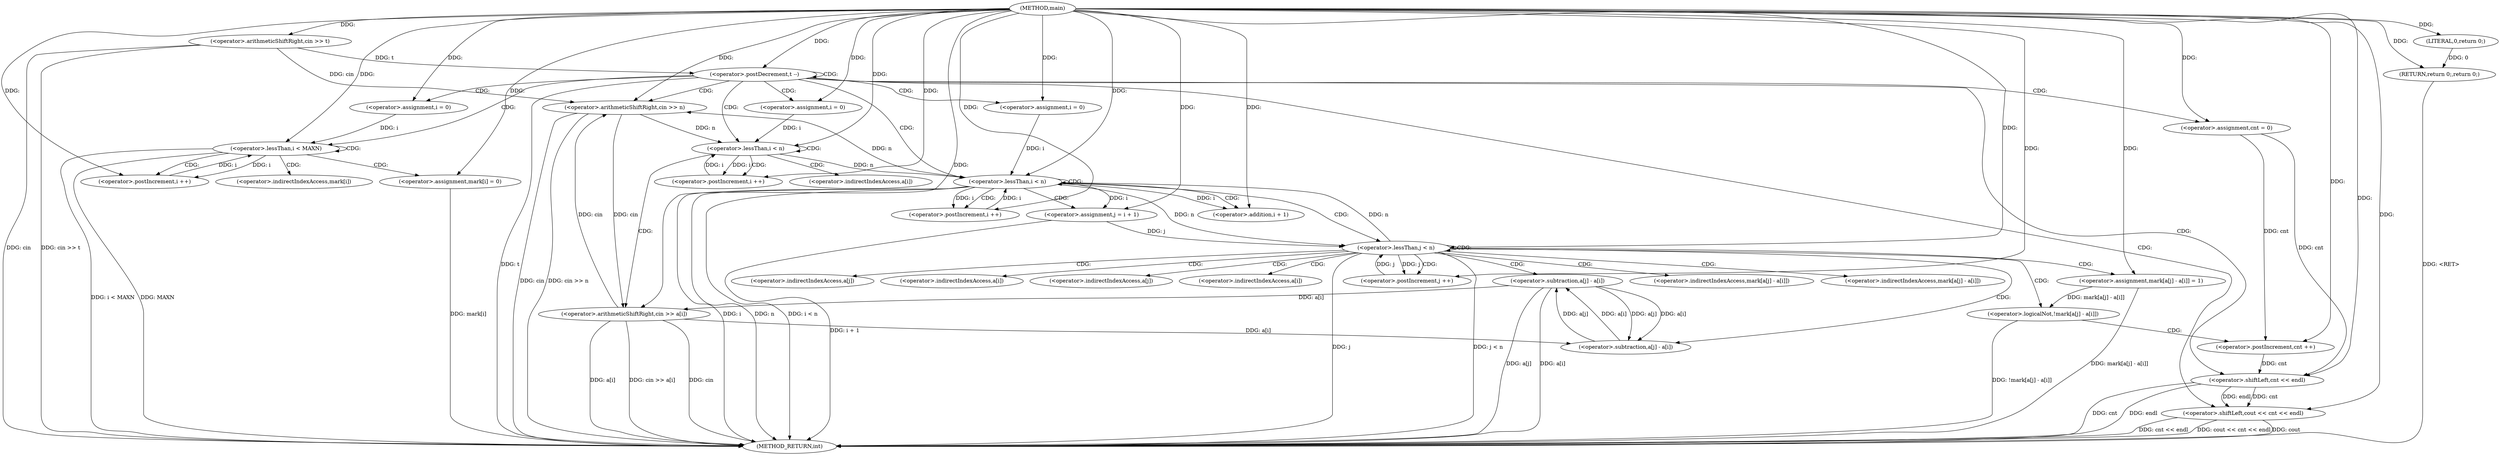 digraph "main" {  
"1000101" [label = "(METHOD,main)" ]
"1000203" [label = "(METHOD_RETURN,int)" ]
"1000103" [label = "(<operator>.arithmeticShiftRight,cin >> t)" ]
"1000201" [label = "(RETURN,return 0;,return 0;)" ]
"1000107" [label = "(<operator>.postDecrement,t --)" ]
"1000202" [label = "(LITERAL,0,return 0;)" ]
"1000125" [label = "(<operator>.arithmeticShiftRight,cin >> n)" ]
"1000145" [label = "(<operator>.assignment,cnt = 0)" ]
"1000196" [label = "(<operator>.shiftLeft,cout << cnt << endl)" ]
"1000112" [label = "(<operator>.assignment,i = 0)" ]
"1000115" [label = "(<operator>.lessThan,i < MAXN)" ]
"1000118" [label = "(<operator>.postIncrement,i ++)" ]
"1000120" [label = "(<operator>.assignment,mark[i] = 0)" ]
"1000130" [label = "(<operator>.assignment,i = 0)" ]
"1000133" [label = "(<operator>.lessThan,i < n)" ]
"1000136" [label = "(<operator>.postIncrement,i ++)" ]
"1000150" [label = "(<operator>.assignment,i = 0)" ]
"1000153" [label = "(<operator>.lessThan,i < n)" ]
"1000156" [label = "(<operator>.postIncrement,i ++)" ]
"1000139" [label = "(<operator>.arithmeticShiftRight,cin >> a[i])" ]
"1000198" [label = "(<operator>.shiftLeft,cnt << endl)" ]
"1000161" [label = "(<operator>.assignment,j = i + 1)" ]
"1000166" [label = "(<operator>.lessThan,j < n)" ]
"1000169" [label = "(<operator>.postIncrement,j ++)" ]
"1000185" [label = "(<operator>.assignment,mark[a[j] - a[i]] = 1)" ]
"1000163" [label = "(<operator>.addition,i + 1)" ]
"1000173" [label = "(<operator>.logicalNot,!mark[a[j] - a[i]])" ]
"1000183" [label = "(<operator>.postIncrement,cnt ++)" ]
"1000188" [label = "(<operator>.subtraction,a[j] - a[i])" ]
"1000176" [label = "(<operator>.subtraction,a[j] - a[i])" ]
"1000121" [label = "(<operator>.indirectIndexAccess,mark[i])" ]
"1000141" [label = "(<operator>.indirectIndexAccess,a[i])" ]
"1000186" [label = "(<operator>.indirectIndexAccess,mark[a[j] - a[i]])" ]
"1000174" [label = "(<operator>.indirectIndexAccess,mark[a[j] - a[i]])" ]
"1000189" [label = "(<operator>.indirectIndexAccess,a[j])" ]
"1000192" [label = "(<operator>.indirectIndexAccess,a[i])" ]
"1000177" [label = "(<operator>.indirectIndexAccess,a[j])" ]
"1000180" [label = "(<operator>.indirectIndexAccess,a[i])" ]
  "1000201" -> "1000203"  [ label = "DDG: <RET>"] 
  "1000103" -> "1000203"  [ label = "DDG: cin"] 
  "1000103" -> "1000203"  [ label = "DDG: cin >> t"] 
  "1000107" -> "1000203"  [ label = "DDG: t"] 
  "1000115" -> "1000203"  [ label = "DDG: i < MAXN"] 
  "1000125" -> "1000203"  [ label = "DDG: cin"] 
  "1000125" -> "1000203"  [ label = "DDG: cin >> n"] 
  "1000153" -> "1000203"  [ label = "DDG: i"] 
  "1000153" -> "1000203"  [ label = "DDG: n"] 
  "1000153" -> "1000203"  [ label = "DDG: i < n"] 
  "1000198" -> "1000203"  [ label = "DDG: cnt"] 
  "1000196" -> "1000203"  [ label = "DDG: cnt << endl"] 
  "1000196" -> "1000203"  [ label = "DDG: cout << cnt << endl"] 
  "1000161" -> "1000203"  [ label = "DDG: i + 1"] 
  "1000166" -> "1000203"  [ label = "DDG: j"] 
  "1000166" -> "1000203"  [ label = "DDG: j < n"] 
  "1000173" -> "1000203"  [ label = "DDG: !mark[a[j] - a[i]]"] 
  "1000188" -> "1000203"  [ label = "DDG: a[j]"] 
  "1000188" -> "1000203"  [ label = "DDG: a[i]"] 
  "1000185" -> "1000203"  [ label = "DDG: mark[a[j] - a[i]]"] 
  "1000139" -> "1000203"  [ label = "DDG: cin"] 
  "1000139" -> "1000203"  [ label = "DDG: a[i]"] 
  "1000139" -> "1000203"  [ label = "DDG: cin >> a[i]"] 
  "1000120" -> "1000203"  [ label = "DDG: mark[i]"] 
  "1000115" -> "1000203"  [ label = "DDG: MAXN"] 
  "1000196" -> "1000203"  [ label = "DDG: cout"] 
  "1000198" -> "1000203"  [ label = "DDG: endl"] 
  "1000202" -> "1000201"  [ label = "DDG: 0"] 
  "1000101" -> "1000201"  [ label = "DDG: "] 
  "1000101" -> "1000103"  [ label = "DDG: "] 
  "1000101" -> "1000202"  [ label = "DDG: "] 
  "1000103" -> "1000107"  [ label = "DDG: t"] 
  "1000101" -> "1000107"  [ label = "DDG: "] 
  "1000101" -> "1000145"  [ label = "DDG: "] 
  "1000101" -> "1000112"  [ label = "DDG: "] 
  "1000101" -> "1000120"  [ label = "DDG: "] 
  "1000103" -> "1000125"  [ label = "DDG: cin"] 
  "1000139" -> "1000125"  [ label = "DDG: cin"] 
  "1000101" -> "1000125"  [ label = "DDG: "] 
  "1000153" -> "1000125"  [ label = "DDG: n"] 
  "1000101" -> "1000130"  [ label = "DDG: "] 
  "1000101" -> "1000150"  [ label = "DDG: "] 
  "1000101" -> "1000196"  [ label = "DDG: "] 
  "1000198" -> "1000196"  [ label = "DDG: endl"] 
  "1000198" -> "1000196"  [ label = "DDG: cnt"] 
  "1000112" -> "1000115"  [ label = "DDG: i"] 
  "1000118" -> "1000115"  [ label = "DDG: i"] 
  "1000101" -> "1000115"  [ label = "DDG: "] 
  "1000115" -> "1000118"  [ label = "DDG: i"] 
  "1000101" -> "1000118"  [ label = "DDG: "] 
  "1000130" -> "1000133"  [ label = "DDG: i"] 
  "1000136" -> "1000133"  [ label = "DDG: i"] 
  "1000101" -> "1000133"  [ label = "DDG: "] 
  "1000125" -> "1000133"  [ label = "DDG: n"] 
  "1000133" -> "1000136"  [ label = "DDG: i"] 
  "1000101" -> "1000136"  [ label = "DDG: "] 
  "1000150" -> "1000153"  [ label = "DDG: i"] 
  "1000156" -> "1000153"  [ label = "DDG: i"] 
  "1000101" -> "1000153"  [ label = "DDG: "] 
  "1000133" -> "1000153"  [ label = "DDG: n"] 
  "1000166" -> "1000153"  [ label = "DDG: n"] 
  "1000101" -> "1000156"  [ label = "DDG: "] 
  "1000153" -> "1000156"  [ label = "DDG: i"] 
  "1000145" -> "1000198"  [ label = "DDG: cnt"] 
  "1000183" -> "1000198"  [ label = "DDG: cnt"] 
  "1000101" -> "1000198"  [ label = "DDG: "] 
  "1000125" -> "1000139"  [ label = "DDG: cin"] 
  "1000101" -> "1000139"  [ label = "DDG: "] 
  "1000188" -> "1000139"  [ label = "DDG: a[i]"] 
  "1000153" -> "1000161"  [ label = "DDG: i"] 
  "1000101" -> "1000161"  [ label = "DDG: "] 
  "1000161" -> "1000166"  [ label = "DDG: j"] 
  "1000169" -> "1000166"  [ label = "DDG: j"] 
  "1000101" -> "1000166"  [ label = "DDG: "] 
  "1000153" -> "1000166"  [ label = "DDG: n"] 
  "1000166" -> "1000169"  [ label = "DDG: j"] 
  "1000101" -> "1000169"  [ label = "DDG: "] 
  "1000101" -> "1000185"  [ label = "DDG: "] 
  "1000153" -> "1000163"  [ label = "DDG: i"] 
  "1000101" -> "1000163"  [ label = "DDG: "] 
  "1000185" -> "1000173"  [ label = "DDG: mark[a[j] - a[i]]"] 
  "1000145" -> "1000183"  [ label = "DDG: cnt"] 
  "1000101" -> "1000183"  [ label = "DDG: "] 
  "1000176" -> "1000188"  [ label = "DDG: a[j]"] 
  "1000176" -> "1000188"  [ label = "DDG: a[i]"] 
  "1000188" -> "1000176"  [ label = "DDG: a[j]"] 
  "1000188" -> "1000176"  [ label = "DDG: a[i]"] 
  "1000139" -> "1000176"  [ label = "DDG: a[i]"] 
  "1000107" -> "1000125"  [ label = "CDG: "] 
  "1000107" -> "1000153"  [ label = "CDG: "] 
  "1000107" -> "1000150"  [ label = "CDG: "] 
  "1000107" -> "1000133"  [ label = "CDG: "] 
  "1000107" -> "1000196"  [ label = "CDG: "] 
  "1000107" -> "1000112"  [ label = "CDG: "] 
  "1000107" -> "1000107"  [ label = "CDG: "] 
  "1000107" -> "1000145"  [ label = "CDG: "] 
  "1000107" -> "1000130"  [ label = "CDG: "] 
  "1000107" -> "1000115"  [ label = "CDG: "] 
  "1000107" -> "1000198"  [ label = "CDG: "] 
  "1000115" -> "1000118"  [ label = "CDG: "] 
  "1000115" -> "1000121"  [ label = "CDG: "] 
  "1000115" -> "1000120"  [ label = "CDG: "] 
  "1000115" -> "1000115"  [ label = "CDG: "] 
  "1000133" -> "1000141"  [ label = "CDG: "] 
  "1000133" -> "1000139"  [ label = "CDG: "] 
  "1000133" -> "1000133"  [ label = "CDG: "] 
  "1000133" -> "1000136"  [ label = "CDG: "] 
  "1000153" -> "1000153"  [ label = "CDG: "] 
  "1000153" -> "1000156"  [ label = "CDG: "] 
  "1000153" -> "1000161"  [ label = "CDG: "] 
  "1000153" -> "1000166"  [ label = "CDG: "] 
  "1000153" -> "1000163"  [ label = "CDG: "] 
  "1000166" -> "1000174"  [ label = "CDG: "] 
  "1000166" -> "1000186"  [ label = "CDG: "] 
  "1000166" -> "1000166"  [ label = "CDG: "] 
  "1000166" -> "1000180"  [ label = "CDG: "] 
  "1000166" -> "1000189"  [ label = "CDG: "] 
  "1000166" -> "1000169"  [ label = "CDG: "] 
  "1000166" -> "1000188"  [ label = "CDG: "] 
  "1000166" -> "1000173"  [ label = "CDG: "] 
  "1000166" -> "1000192"  [ label = "CDG: "] 
  "1000166" -> "1000176"  [ label = "CDG: "] 
  "1000166" -> "1000177"  [ label = "CDG: "] 
  "1000166" -> "1000185"  [ label = "CDG: "] 
  "1000173" -> "1000183"  [ label = "CDG: "] 
}
